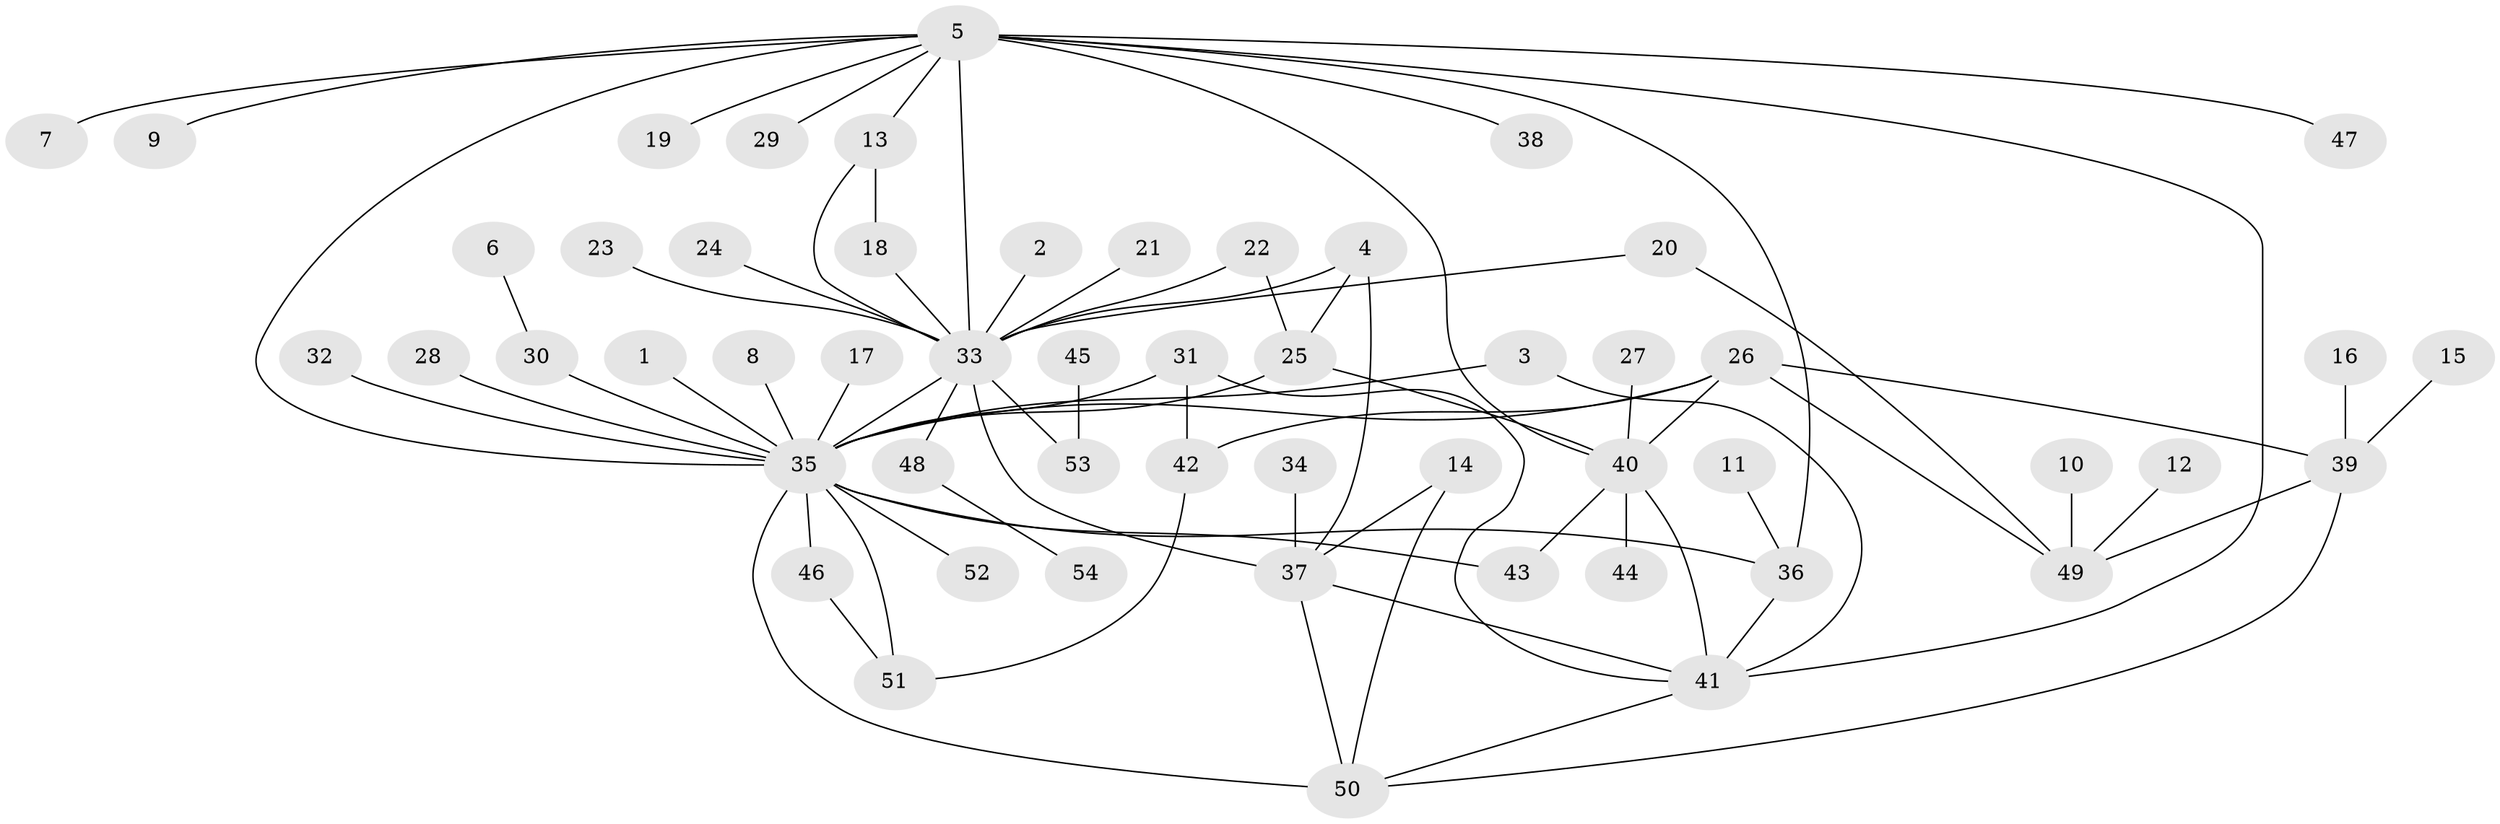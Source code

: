 // original degree distribution, {24: 0.009259259259259259, 2: 0.21296296296296297, 1: 0.4722222222222222, 4: 0.07407407407407407, 13: 0.009259259259259259, 6: 0.018518518518518517, 15: 0.009259259259259259, 3: 0.12962962962962962, 5: 0.027777777777777776, 7: 0.027777777777777776, 9: 0.009259259259259259}
// Generated by graph-tools (version 1.1) at 2025/49/03/09/25 03:49:52]
// undirected, 54 vertices, 77 edges
graph export_dot {
graph [start="1"]
  node [color=gray90,style=filled];
  1;
  2;
  3;
  4;
  5;
  6;
  7;
  8;
  9;
  10;
  11;
  12;
  13;
  14;
  15;
  16;
  17;
  18;
  19;
  20;
  21;
  22;
  23;
  24;
  25;
  26;
  27;
  28;
  29;
  30;
  31;
  32;
  33;
  34;
  35;
  36;
  37;
  38;
  39;
  40;
  41;
  42;
  43;
  44;
  45;
  46;
  47;
  48;
  49;
  50;
  51;
  52;
  53;
  54;
  1 -- 35 [weight=1.0];
  2 -- 33 [weight=1.0];
  3 -- 35 [weight=1.0];
  3 -- 41 [weight=1.0];
  4 -- 25 [weight=1.0];
  4 -- 33 [weight=1.0];
  4 -- 37 [weight=1.0];
  5 -- 7 [weight=1.0];
  5 -- 9 [weight=1.0];
  5 -- 13 [weight=1.0];
  5 -- 19 [weight=1.0];
  5 -- 29 [weight=1.0];
  5 -- 33 [weight=2.0];
  5 -- 35 [weight=1.0];
  5 -- 36 [weight=1.0];
  5 -- 38 [weight=1.0];
  5 -- 40 [weight=1.0];
  5 -- 41 [weight=1.0];
  5 -- 47 [weight=1.0];
  6 -- 30 [weight=1.0];
  8 -- 35 [weight=1.0];
  10 -- 49 [weight=1.0];
  11 -- 36 [weight=1.0];
  12 -- 49 [weight=1.0];
  13 -- 18 [weight=1.0];
  13 -- 33 [weight=1.0];
  14 -- 37 [weight=1.0];
  14 -- 50 [weight=1.0];
  15 -- 39 [weight=1.0];
  16 -- 39 [weight=1.0];
  17 -- 35 [weight=1.0];
  18 -- 33 [weight=1.0];
  20 -- 33 [weight=1.0];
  20 -- 49 [weight=1.0];
  21 -- 33 [weight=1.0];
  22 -- 25 [weight=1.0];
  22 -- 33 [weight=1.0];
  23 -- 33 [weight=1.0];
  24 -- 33 [weight=1.0];
  25 -- 35 [weight=1.0];
  25 -- 40 [weight=1.0];
  26 -- 35 [weight=2.0];
  26 -- 39 [weight=1.0];
  26 -- 40 [weight=1.0];
  26 -- 42 [weight=1.0];
  26 -- 49 [weight=1.0];
  27 -- 40 [weight=1.0];
  28 -- 35 [weight=1.0];
  30 -- 35 [weight=1.0];
  31 -- 35 [weight=1.0];
  31 -- 41 [weight=1.0];
  31 -- 42 [weight=1.0];
  32 -- 35 [weight=1.0];
  33 -- 35 [weight=1.0];
  33 -- 37 [weight=1.0];
  33 -- 48 [weight=1.0];
  33 -- 53 [weight=1.0];
  34 -- 37 [weight=1.0];
  35 -- 36 [weight=1.0];
  35 -- 43 [weight=1.0];
  35 -- 46 [weight=1.0];
  35 -- 50 [weight=2.0];
  35 -- 51 [weight=2.0];
  35 -- 52 [weight=1.0];
  36 -- 41 [weight=1.0];
  37 -- 41 [weight=1.0];
  37 -- 50 [weight=1.0];
  39 -- 49 [weight=1.0];
  39 -- 50 [weight=1.0];
  40 -- 41 [weight=1.0];
  40 -- 43 [weight=1.0];
  40 -- 44 [weight=1.0];
  41 -- 50 [weight=1.0];
  42 -- 51 [weight=1.0];
  45 -- 53 [weight=1.0];
  46 -- 51 [weight=1.0];
  48 -- 54 [weight=1.0];
}
